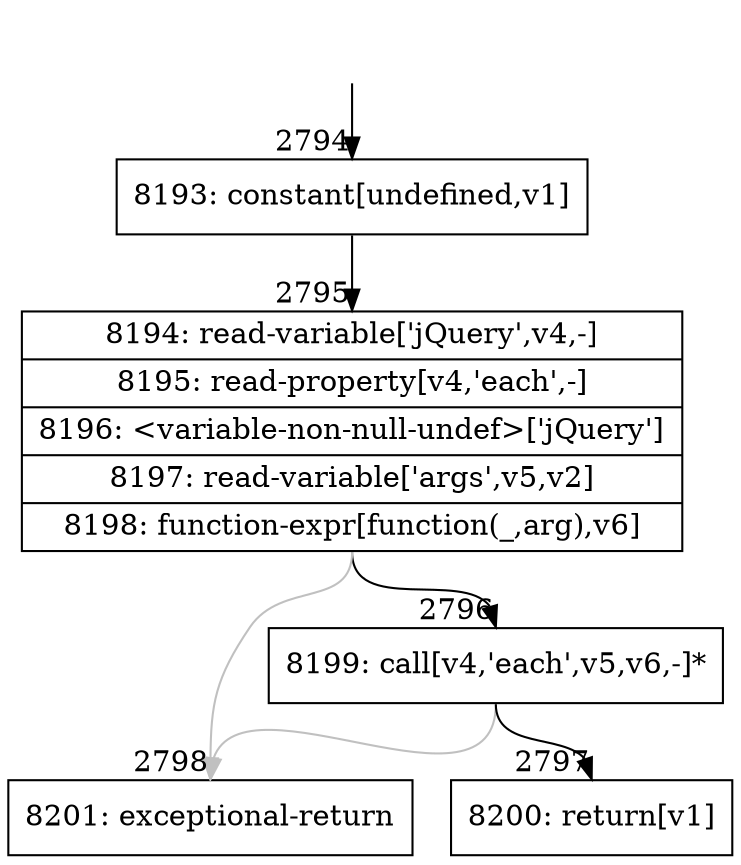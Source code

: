 digraph {
rankdir="TD"
BB_entry175[shape=none,label=""];
BB_entry175 -> BB2794 [tailport=s, headport=n, headlabel="    2794"]
BB2794 [shape=record label="{8193: constant[undefined,v1]}" ] 
BB2794 -> BB2795 [tailport=s, headport=n, headlabel="      2795"]
BB2795 [shape=record label="{8194: read-variable['jQuery',v4,-]|8195: read-property[v4,'each',-]|8196: \<variable-non-null-undef\>['jQuery']|8197: read-variable['args',v5,v2]|8198: function-expr[function(_,arg),v6]}" ] 
BB2795 -> BB2796 [tailport=s, headport=n, headlabel="      2796"]
BB2795 -> BB2798 [tailport=s, headport=n, color=gray, headlabel="      2798"]
BB2796 [shape=record label="{8199: call[v4,'each',v5,v6,-]*}" ] 
BB2796 -> BB2797 [tailport=s, headport=n, headlabel="      2797"]
BB2796 -> BB2798 [tailport=s, headport=n, color=gray]
BB2797 [shape=record label="{8200: return[v1]}" ] 
BB2798 [shape=record label="{8201: exceptional-return}" ] 
}
